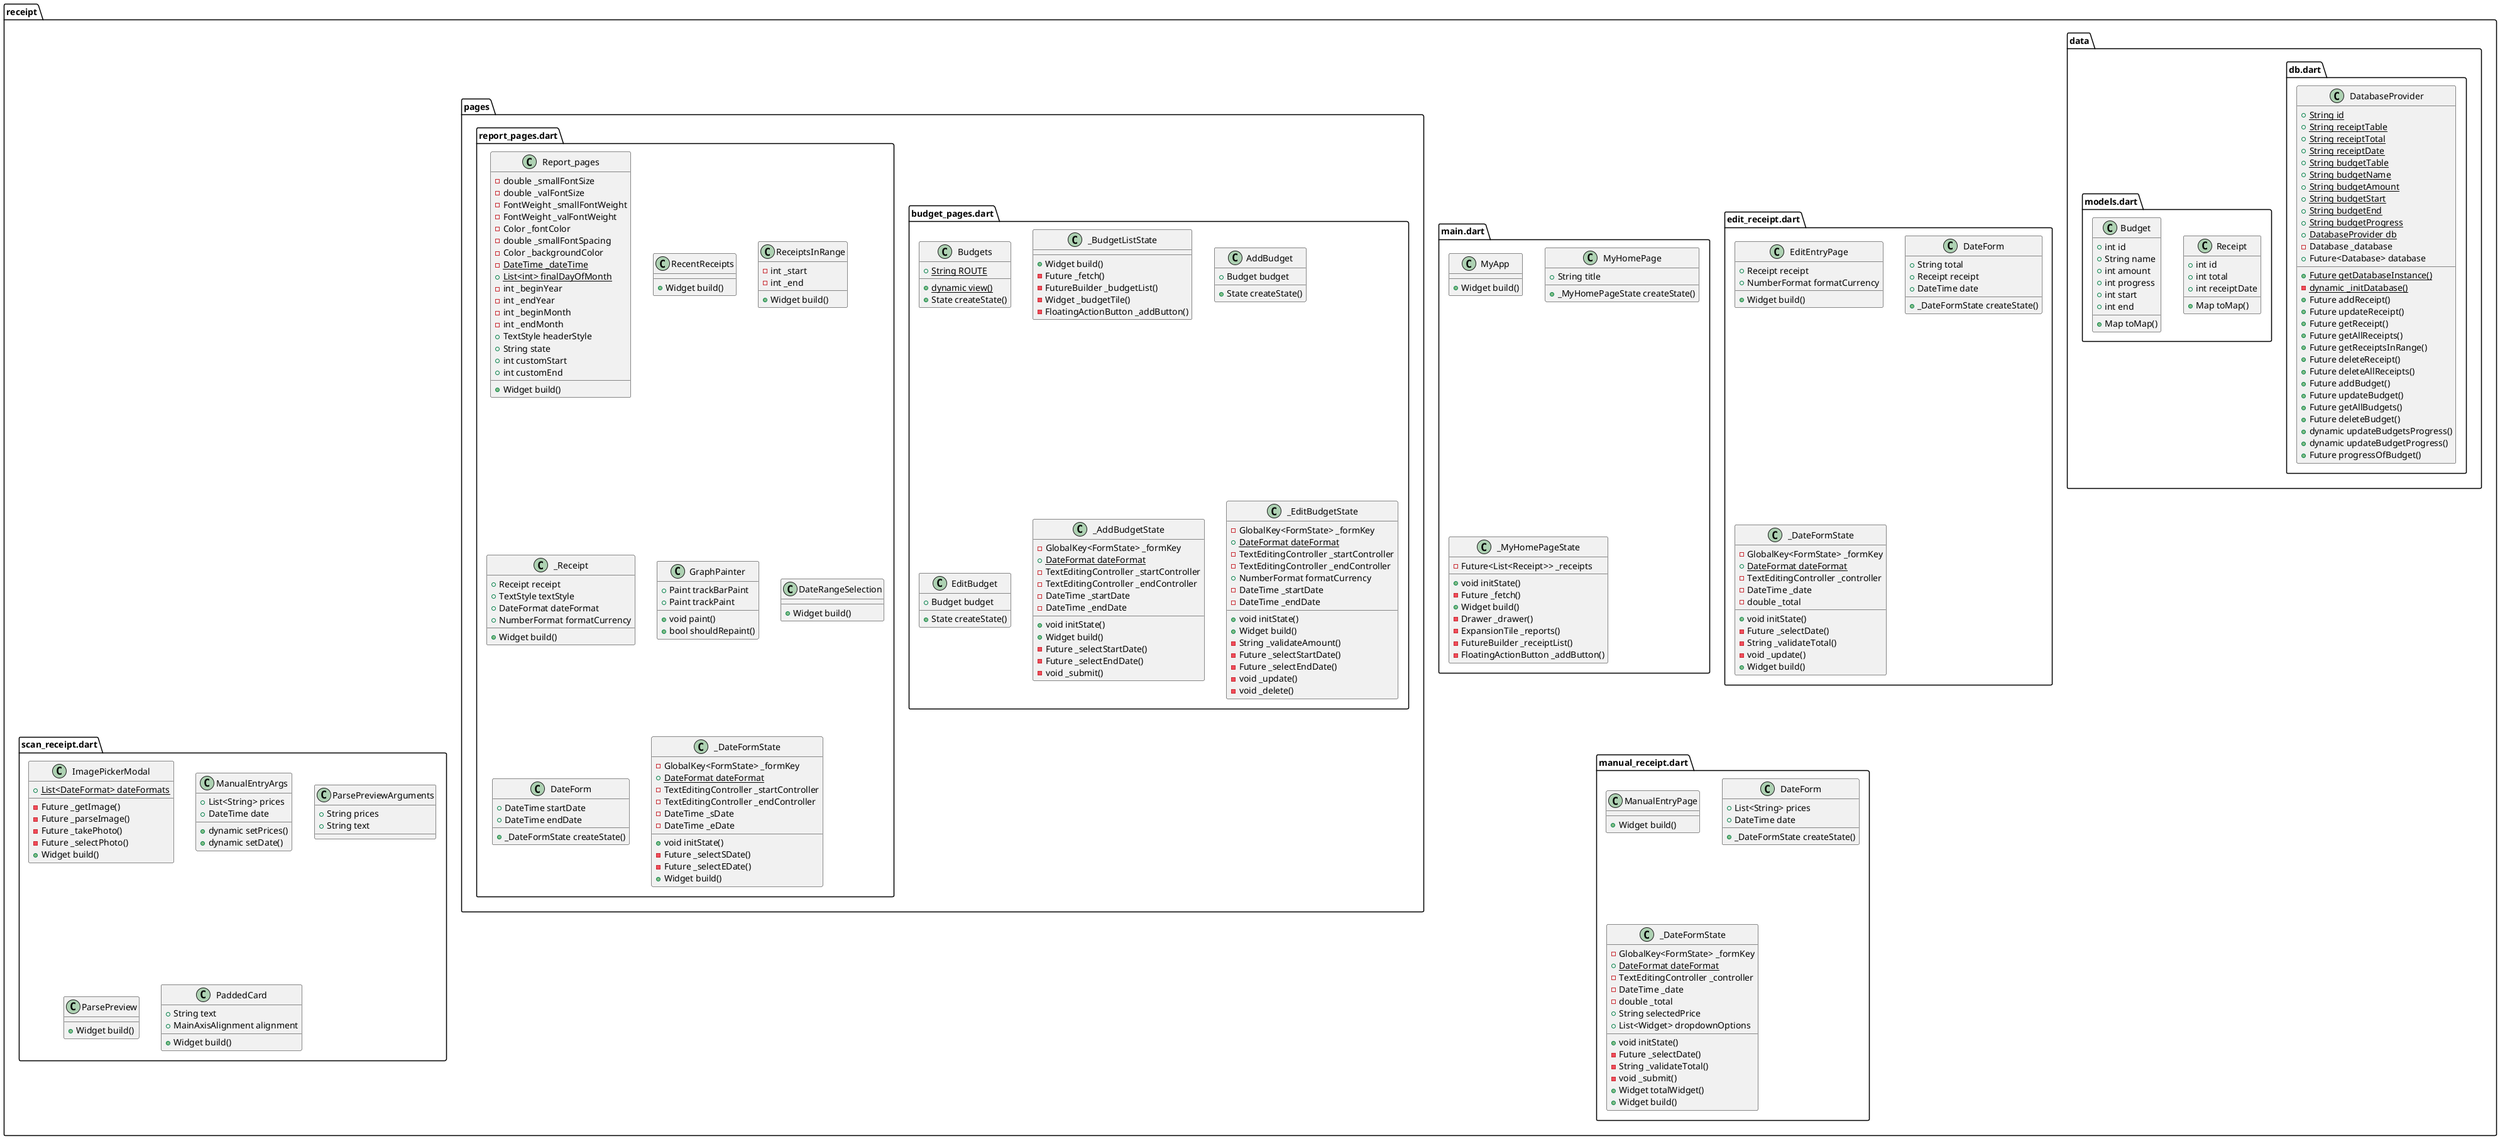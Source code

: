 @startuml
set namespaceSeparator ::

class "receipt::data::db.dart::DatabaseProvider" {
  {static} +String id
  {static} +String receiptTable
  {static} +String receiptTotal
  {static} +String receiptDate
  {static} +String budgetTable
  {static} +String budgetName
  {static} +String budgetAmount
  {static} +String budgetStart
  {static} +String budgetEnd
  {static} +String budgetProgress
  {static} +DatabaseProvider db
  -Database _database
  +Future<Database> database
  {static} +Future getDatabaseInstance()
  {static} -dynamic _initDatabase()
  +Future addReceipt()
  +Future updateReceipt()
  +Future getReceipt()
  +Future getAllReceipts()
  +Future getReceiptsInRange()
  +Future deleteReceipt()
  +Future deleteAllReceipts()
  +Future addBudget()
  +Future updateBudget()
  +Future getAllBudgets()
  +Future deleteBudget()
  +dynamic updateBudgetsProgress()
  +dynamic updateBudgetProgress()
  +Future progressOfBudget()
}

class "receipt::data::models.dart::Receipt" {
  +int id
  +int total
  +int receiptDate
  +Map toMap()
}

class "receipt::data::models.dart::Budget" {
  +int id
  +String name
  +int amount
  +int progress
  +int start
  +int end
  +Map toMap()
}

class "receipt::edit_receipt.dart::EditEntryPage" {
  +Receipt receipt
  +NumberFormat formatCurrency
  +Widget build()
}

class "receipt::edit_receipt.dart::DateForm" {
  +String total
  +Receipt receipt
  +DateTime date
  +_DateFormState createState()
}

class "receipt::edit_receipt.dart::_DateFormState" {
  -GlobalKey<FormState> _formKey
  {static} +DateFormat dateFormat
  -TextEditingController _controller
  -DateTime _date
  -double _total
  +void initState()
  -Future _selectDate()
  -String _validateTotal()
  -void _update()
  +Widget build()
}

class "receipt::main.dart::MyApp" {
  +Widget build()
}

class "receipt::main.dart::MyHomePage" {
  +String title
  +_MyHomePageState createState()
}

class "receipt::main.dart::_MyHomePageState" {
  -Future<List<Receipt>> _receipts
  +void initState()
  -Future _fetch()
  +Widget build()
  -Drawer _drawer()
  -ExpansionTile _reports()
  -FutureBuilder _receiptList()
  -FloatingActionButton _addButton()
}

class "receipt::manual_receipt.dart::ManualEntryPage" {
  +Widget build()
}

class "receipt::manual_receipt.dart::DateForm" {
  +List<String> prices
  +DateTime date
  +_DateFormState createState()
}

class "receipt::manual_receipt.dart::_DateFormState" {
  -GlobalKey<FormState> _formKey
  {static} +DateFormat dateFormat
  -TextEditingController _controller
  -DateTime _date
  -double _total
  +String selectedPrice
  +List<Widget> dropdownOptions
  +void initState()
  -Future _selectDate()
  -String _validateTotal()
  -void _submit()
  +Widget totalWidget()
  +Widget build()
}

class "receipt::pages::budget_pages.dart::Budgets" {
  {static} +String ROUTE
  {static} +dynamic view()
  +State createState()
}

class "receipt::pages::budget_pages.dart::_BudgetListState" {
  +Widget build()
  -Future _fetch()
  -FutureBuilder _budgetList()
  -Widget _budgetTile()
  -FloatingActionButton _addButton()
}

class "receipt::pages::budget_pages.dart::AddBudget" {
  +Budget budget
  +State createState()
}

class "receipt::pages::budget_pages.dart::EditBudget" {
  +Budget budget
  +State createState()
}

class "receipt::pages::budget_pages.dart::_AddBudgetState" {
  -GlobalKey<FormState> _formKey
  {static} +DateFormat dateFormat
  -TextEditingController _startController
  -TextEditingController _endController
  -DateTime _startDate
  -DateTime _endDate
  +void initState()
  +Widget build()
  -Future _selectStartDate()
  -Future _selectEndDate()
  -void _submit()
}

class "receipt::pages::budget_pages.dart::_EditBudgetState" {
  -GlobalKey<FormState> _formKey
  {static} +DateFormat dateFormat
  -TextEditingController _startController
  -TextEditingController _endController
  +NumberFormat formatCurrency
  -DateTime _startDate
  -DateTime _endDate
  +void initState()
  +Widget build()
  -String _validateAmount()
  -Future _selectStartDate()
  -Future _selectEndDate()
  -void _update()
  -void _delete()
}

class "receipt::pages::report_pages.dart::Report_pages" {
  -double _smallFontSize
  -double _valFontSize
  -FontWeight _smallFontWeight
  -FontWeight _valFontWeight
  -Color _fontColor
  -double _smallFontSpacing
  -Color _backgroundColor
  {static} -DateTime _dateTime
  {static} +List<int> finalDayOfMonth
  -int _beginYear
  -int _endYear
  -int _beginMonth
  -int _endMonth
  +TextStyle headerStyle
  +String state
  +int customStart
  +int customEnd
  +Widget build()
}

class "receipt::pages::report_pages.dart::RecentReceipts" {
  +Widget build()
}

class "receipt::pages::report_pages.dart::ReceiptsInRange" {
  -int _start
  -int _end
  +Widget build()
}

class "receipt::pages::report_pages.dart::_Receipt" {
  +Receipt receipt
  +TextStyle textStyle
  +DateFormat dateFormat
  +NumberFormat formatCurrency
  +Widget build()
}

class "receipt::pages::report_pages.dart::GraphPainter" {
  +Paint trackBarPaint
  +Paint trackPaint
  +void paint()
  +bool shouldRepaint()
}

class "receipt::pages::report_pages.dart::DateRangeSelection" {
  +Widget build()
}

class "receipt::pages::report_pages.dart::DateForm" {
  +DateTime startDate
  +DateTime endDate
  +_DateFormState createState()
}

class "receipt::pages::report_pages.dart::_DateFormState" {
  -GlobalKey<FormState> _formKey
  {static} +DateFormat dateFormat
  -TextEditingController _startController
  -TextEditingController _endController
  -DateTime _sDate
  -DateTime _eDate
  +void initState()
  -Future _selectSDate()
  -Future _selectEDate()
  +Widget build()
}

class "receipt::scan_receipt.dart::ImagePickerModal" {
  {static} +List<DateFormat> dateFormats
  -Future _getImage()
  -Future _parseImage()
  -Future _takePhoto()
  -Future _selectPhoto()
  +Widget build()
}

class "receipt::scan_receipt.dart::ManualEntryArgs" {
  +List<String> prices
  +DateTime date
  +dynamic setPrices()
  +dynamic setDate()
}

class "receipt::scan_receipt.dart::ParsePreviewArguments" {
  +String prices
  +String text
}

class "receipt::scan_receipt.dart::ParsePreview" {
  +Widget build()
}

class "receipt::scan_receipt.dart::PaddedCard" {
  +String text
  +MainAxisAlignment alignment
  +Widget build()
}

@enduml